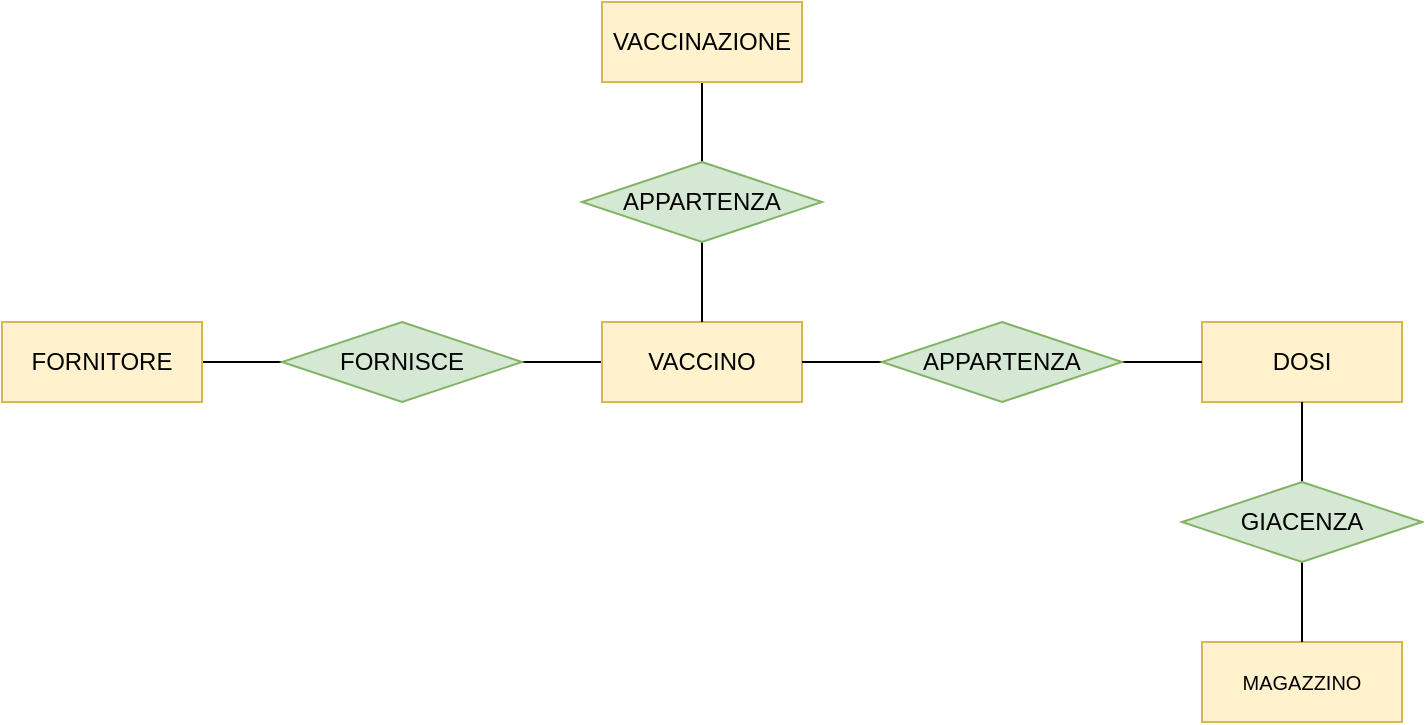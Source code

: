 <mxfile version="14.7.2" type="device"><diagram id="xpuZ75oJ2a_Ip-rZXBQY" name="Page-1"><mxGraphModel dx="1038" dy="575" grid="1" gridSize="10" guides="1" tooltips="1" connect="1" arrows="1" fold="1" page="1" pageScale="1" pageWidth="827" pageHeight="1169" math="0" shadow="0"><root><mxCell id="0"/><mxCell id="1" parent="0"/><mxCell id="jaBqsDuycE2QDQ9iLvkE-15" style="edgeStyle=orthogonalEdgeStyle;rounded=0;orthogonalLoop=1;jettySize=auto;html=1;exitX=0.5;exitY=1;exitDx=0;exitDy=0;entryX=0.5;entryY=0;entryDx=0;entryDy=0;endArrow=none;endFill=0;" edge="1" parent="1" source="jaBqsDuycE2QDQ9iLvkE-16" target="jaBqsDuycE2QDQ9iLvkE-29"><mxGeometry relative="1" as="geometry"/></mxCell><mxCell id="jaBqsDuycE2QDQ9iLvkE-16" value="VACCINAZIONE" style="whiteSpace=wrap;html=1;align=center;fillColor=#fff2cc;strokeColor=#d6b656;" vertex="1" parent="1"><mxGeometry x="350" y="530" width="100" height="40" as="geometry"/></mxCell><mxCell id="jaBqsDuycE2QDQ9iLvkE-22" value="" style="edgeStyle=orthogonalEdgeStyle;rounded=0;orthogonalLoop=1;jettySize=auto;html=1;endArrow=none;endFill=0;" edge="1" parent="1" source="jaBqsDuycE2QDQ9iLvkE-23" target="jaBqsDuycE2QDQ9iLvkE-30"><mxGeometry relative="1" as="geometry"/></mxCell><mxCell id="jaBqsDuycE2QDQ9iLvkE-23" value="&lt;font style=&quot;font-size: 12px&quot;&gt;VACCINO&lt;/font&gt;" style="whiteSpace=wrap;html=1;align=center;fontSize=9;fillColor=#fff2cc;strokeColor=#d6b656;" vertex="1" parent="1"><mxGeometry x="350" y="690" width="100" height="40" as="geometry"/></mxCell><mxCell id="jaBqsDuycE2QDQ9iLvkE-24" value="" style="edgeStyle=orthogonalEdgeStyle;rounded=0;orthogonalLoop=1;jettySize=auto;html=1;endArrow=none;endFill=0;" edge="1" parent="1" source="jaBqsDuycE2QDQ9iLvkE-25" target="jaBqsDuycE2QDQ9iLvkE-30"><mxGeometry relative="1" as="geometry"/></mxCell><mxCell id="jaBqsDuycE2QDQ9iLvkE-25" value="&lt;font style=&quot;font-size: 12px&quot;&gt;FORNITORE&lt;/font&gt;" style="whiteSpace=wrap;html=1;align=center;fontSize=9;fillColor=#fff2cc;strokeColor=#d6b656;" vertex="1" parent="1"><mxGeometry x="50" y="690" width="100" height="40" as="geometry"/></mxCell><mxCell id="jaBqsDuycE2QDQ9iLvkE-26" value="&lt;font size=&quot;1&quot;&gt;MAGAZZINO&lt;/font&gt;" style="whiteSpace=wrap;html=1;align=center;fontSize=9;fillColor=#fff2cc;strokeColor=#d6b656;" vertex="1" parent="1"><mxGeometry x="650" y="850" width="100" height="40" as="geometry"/></mxCell><mxCell id="jaBqsDuycE2QDQ9iLvkE-27" value="DOSI" style="whiteSpace=wrap;html=1;align=center;fillColor=#fff2cc;strokeColor=#d6b656;" vertex="1" parent="1"><mxGeometry x="650" y="690" width="100" height="40" as="geometry"/></mxCell><mxCell id="jaBqsDuycE2QDQ9iLvkE-28" value="" style="edgeStyle=orthogonalEdgeStyle;rounded=0;orthogonalLoop=1;jettySize=auto;html=1;endArrow=none;endFill=0;" edge="1" parent="1" source="jaBqsDuycE2QDQ9iLvkE-29" target="jaBqsDuycE2QDQ9iLvkE-23"><mxGeometry relative="1" as="geometry"/></mxCell><mxCell id="jaBqsDuycE2QDQ9iLvkE-29" value="APPARTENZA" style="shape=rhombus;perimeter=rhombusPerimeter;whiteSpace=wrap;html=1;align=center;fillColor=#d5e8d4;strokeColor=#82b366;" vertex="1" parent="1"><mxGeometry x="340" y="610" width="120" height="40" as="geometry"/></mxCell><mxCell id="jaBqsDuycE2QDQ9iLvkE-30" value="FORNISCE" style="shape=rhombus;perimeter=rhombusPerimeter;whiteSpace=wrap;html=1;align=center;fillColor=#d5e8d4;strokeColor=#82b366;" vertex="1" parent="1"><mxGeometry x="190" y="690" width="120" height="40" as="geometry"/></mxCell><mxCell id="jaBqsDuycE2QDQ9iLvkE-31" value="" style="edgeStyle=orthogonalEdgeStyle;rounded=0;orthogonalLoop=1;jettySize=auto;html=1;endArrow=none;endFill=0;" edge="1" parent="1" source="jaBqsDuycE2QDQ9iLvkE-33" target="jaBqsDuycE2QDQ9iLvkE-27"><mxGeometry relative="1" as="geometry"/></mxCell><mxCell id="jaBqsDuycE2QDQ9iLvkE-32" value="" style="edgeStyle=orthogonalEdgeStyle;rounded=0;orthogonalLoop=1;jettySize=auto;html=1;endArrow=none;endFill=0;" edge="1" parent="1" source="jaBqsDuycE2QDQ9iLvkE-33" target="jaBqsDuycE2QDQ9iLvkE-23"><mxGeometry relative="1" as="geometry"/></mxCell><mxCell id="jaBqsDuycE2QDQ9iLvkE-33" value="APPARTENZA" style="shape=rhombus;perimeter=rhombusPerimeter;whiteSpace=wrap;html=1;align=center;fillColor=#d5e8d4;strokeColor=#82b366;" vertex="1" parent="1"><mxGeometry x="490" y="690" width="120" height="40" as="geometry"/></mxCell><mxCell id="jaBqsDuycE2QDQ9iLvkE-34" value="" style="edgeStyle=orthogonalEdgeStyle;rounded=0;orthogonalLoop=1;jettySize=auto;html=1;endArrow=none;endFill=0;" edge="1" parent="1" source="jaBqsDuycE2QDQ9iLvkE-36" target="jaBqsDuycE2QDQ9iLvkE-26"><mxGeometry relative="1" as="geometry"/></mxCell><mxCell id="jaBqsDuycE2QDQ9iLvkE-35" value="" style="edgeStyle=orthogonalEdgeStyle;rounded=0;orthogonalLoop=1;jettySize=auto;html=1;endArrow=none;endFill=0;" edge="1" parent="1" source="jaBqsDuycE2QDQ9iLvkE-36" target="jaBqsDuycE2QDQ9iLvkE-27"><mxGeometry relative="1" as="geometry"/></mxCell><mxCell id="jaBqsDuycE2QDQ9iLvkE-36" value="GIACENZA" style="shape=rhombus;perimeter=rhombusPerimeter;whiteSpace=wrap;html=1;align=center;fillColor=#d5e8d4;strokeColor=#82b366;" vertex="1" parent="1"><mxGeometry x="640" y="770" width="120" height="40" as="geometry"/></mxCell></root></mxGraphModel></diagram></mxfile>